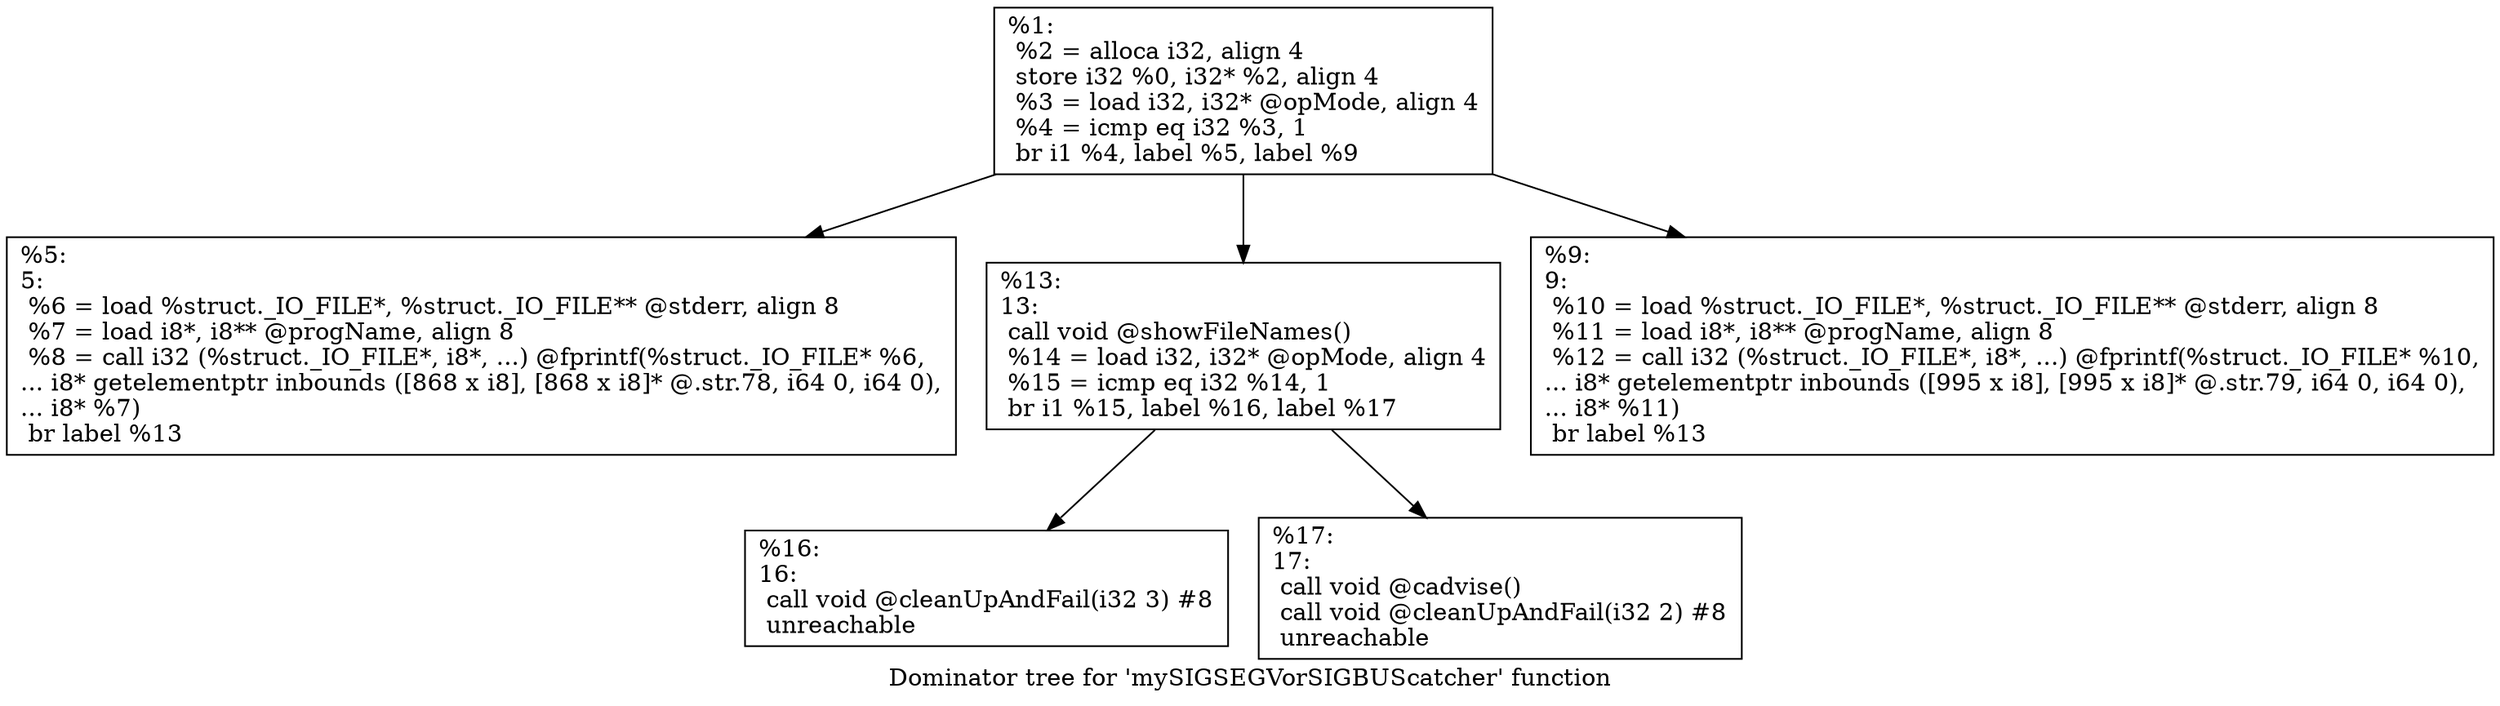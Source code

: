 digraph "Dominator tree for 'mySIGSEGVorSIGBUScatcher' function" {
	label="Dominator tree for 'mySIGSEGVorSIGBUScatcher' function";

	Node0xceb170 [shape=record,label="{%1:\l  %2 = alloca i32, align 4\l  store i32 %0, i32* %2, align 4\l  %3 = load i32, i32* @opMode, align 4\l  %4 = icmp eq i32 %3, 1\l  br i1 %4, label %5, label %9\l}"];
	Node0xceb170 -> Node0xd74fb0;
	Node0xceb170 -> Node0xd704f0;
	Node0xceb170 -> Node0xa83590;
	Node0xd74fb0 [shape=record,label="{%5:\l5:                                                \l  %6 = load %struct._IO_FILE*, %struct._IO_FILE** @stderr, align 8\l  %7 = load i8*, i8** @progName, align 8\l  %8 = call i32 (%struct._IO_FILE*, i8*, ...) @fprintf(%struct._IO_FILE* %6,\l... i8* getelementptr inbounds ([868 x i8], [868 x i8]* @.str.78, i64 0, i64 0),\l... i8* %7)\l  br label %13\l}"];
	Node0xd704f0 [shape=record,label="{%13:\l13:                                               \l  call void @showFileNames()\l  %14 = load i32, i32* @opMode, align 4\l  %15 = icmp eq i32 %14, 1\l  br i1 %15, label %16, label %17\l}"];
	Node0xd704f0 -> Node0xd3ce00;
	Node0xd704f0 -> Node0xd76dc0;
	Node0xd3ce00 [shape=record,label="{%16:\l16:                                               \l  call void @cleanUpAndFail(i32 3) #8\l  unreachable\l}"];
	Node0xd76dc0 [shape=record,label="{%17:\l17:                                               \l  call void @cadvise()\l  call void @cleanUpAndFail(i32 2) #8\l  unreachable\l}"];
	Node0xa83590 [shape=record,label="{%9:\l9:                                                \l  %10 = load %struct._IO_FILE*, %struct._IO_FILE** @stderr, align 8\l  %11 = load i8*, i8** @progName, align 8\l  %12 = call i32 (%struct._IO_FILE*, i8*, ...) @fprintf(%struct._IO_FILE* %10,\l... i8* getelementptr inbounds ([995 x i8], [995 x i8]* @.str.79, i64 0, i64 0),\l... i8* %11)\l  br label %13\l}"];
}
